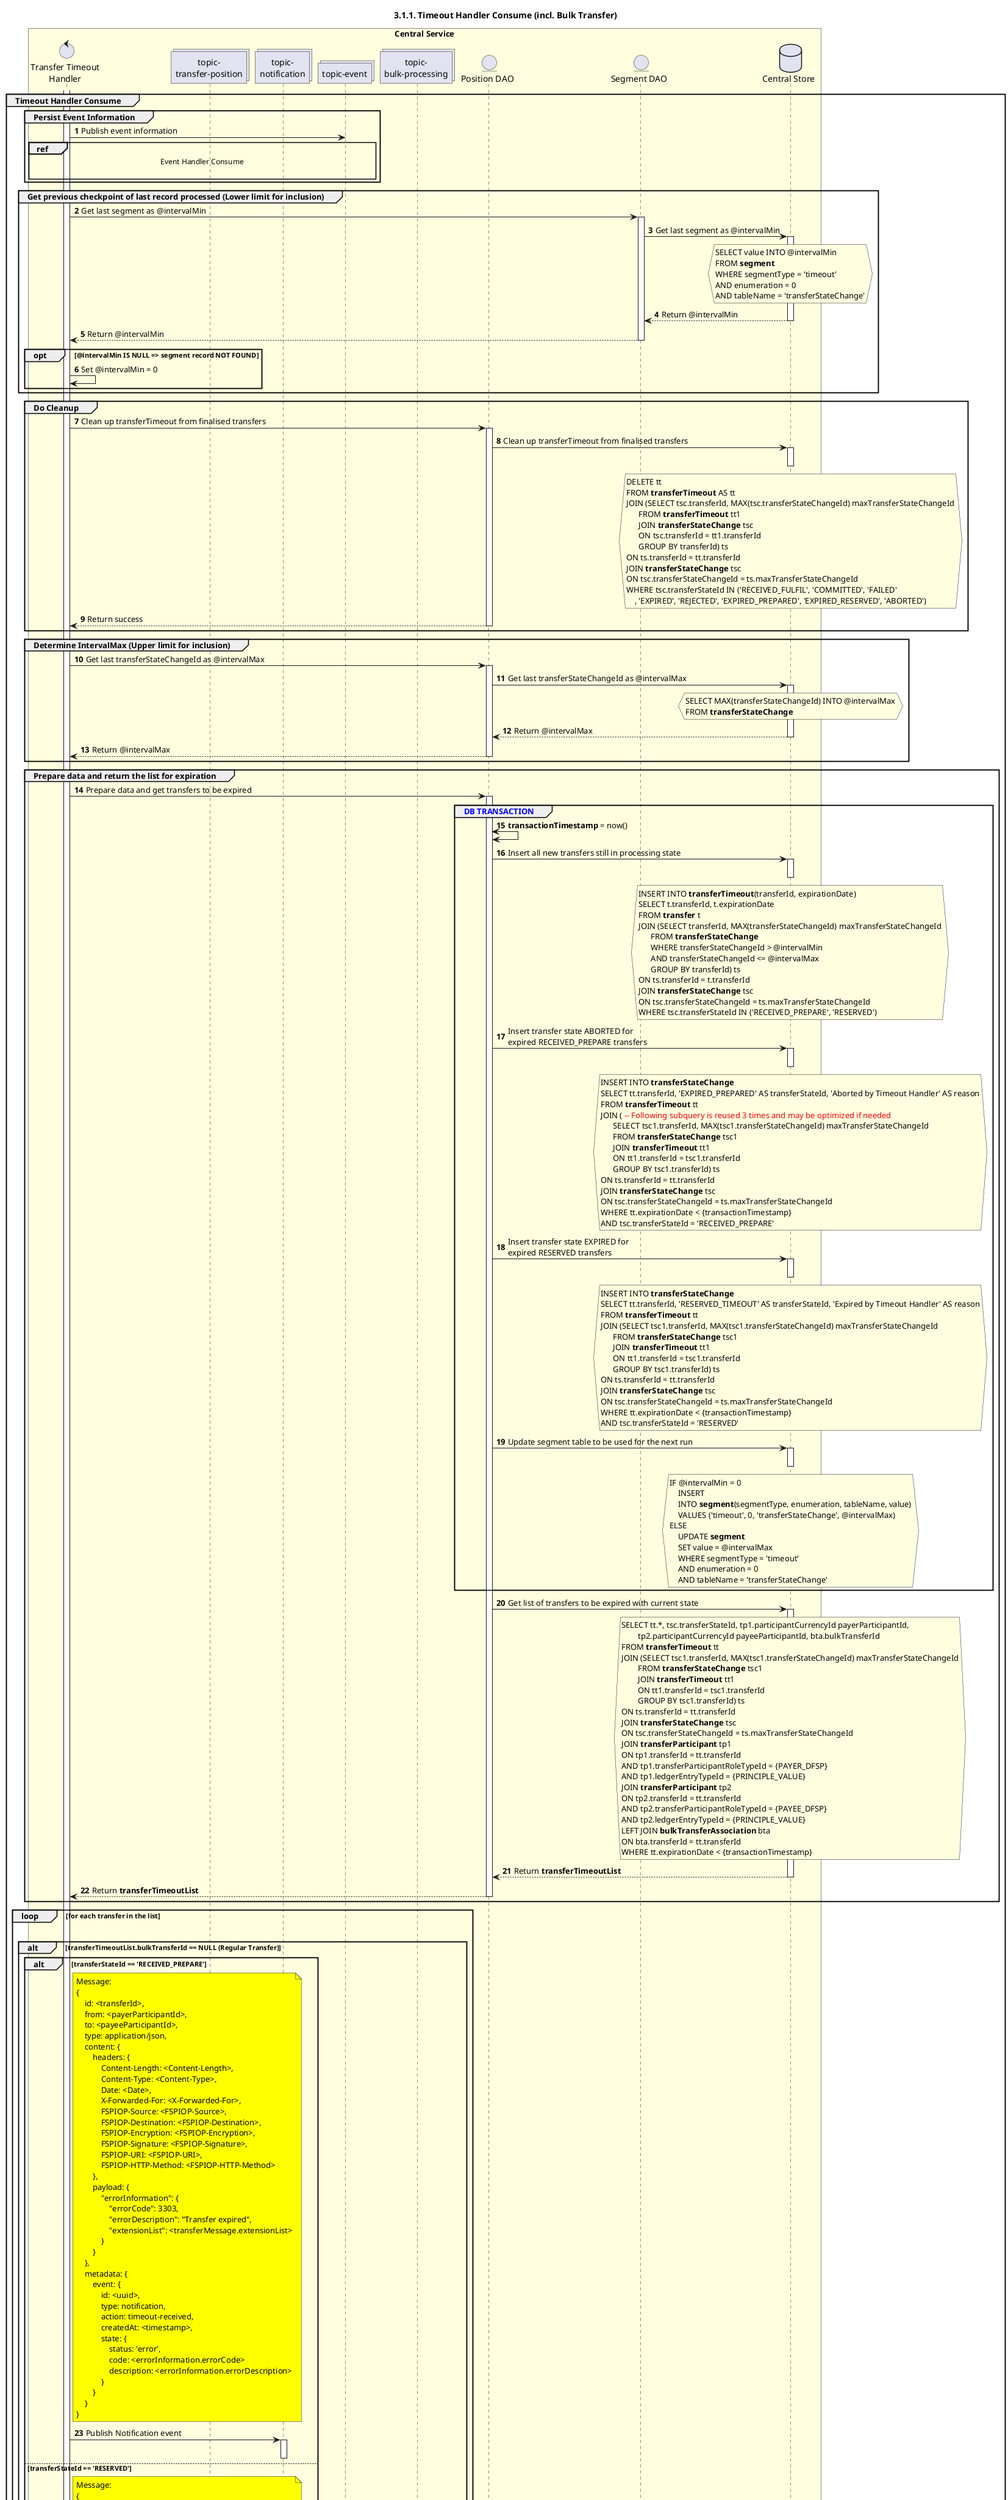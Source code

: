 /'*****
 License
 --------------
 Copyright © 2017 Bill & Melinda Gates Foundation
 The Mojaloop files are made available by the Bill & Melinda Gates Foundation under the Apache License, Version 2.0 (the "License") and you may not use these files except in compliance with the License. You may obtain a copy of the License at
 http://www.apache.org/licenses/LICENSE-2.0
 Unless required by applicable law or agreed to in writing, the Mojaloop files are distributed on an "AS IS" BASIS, WITHOUT WARRANTIES OR CONDITIONS OF ANY KIND, either express or implied. See the License for the specific language governing permissions and limitations under the License.
 Contributors
 --------------
 This is the official list of the Mojaloop project contributors for this file.
 Names of the original copyright holders (individuals or organizations)
 should be listed with a '*' in the first column. People who have
 contributed from an organization can be listed under the organization
 that actually holds the copyright for their contributions (see the
 Gates Foundation organization for an example). Those individuals should have
 their names indented and be marked with a '-'. Email address can be added
 optionally within square brackets <email>.
 * Gates Foundation
 - Name Surname <name.surname@gatesfoundation.com>

 * Georgi Georgiev <georgi.georgiev@modusbox.com>
 * Rajiv Mothilal <rajiv.mothilal@modusbox.com>
 --------------
 ******'/

@startuml
' declare title
title 3.1.1. Timeout Handler Consume (incl. Bulk Transfer)

autonumber

' Actor Keys:
'   boundary - APIs/Interfaces, etc
'   collections - Kafka Topics
'   control - Kafka Consumers
'   entity - Database Access Objects
'   database - Database Persistance Store

' declare actors
control "Transfer Timeout\nHandler" as TIMEOUT_HANDLER
collections "topic-\ntransfer-position" as TOPIC_TRANSFER_POSITION
collections "topic-\nnotification" as NOTIFICATIONS_TOPIC
collections "topic-event" as EVENT_TOPIC
collections "topic-\nbulk-processing" as BULK_PROCESSING_TOPIC
entity "Segment DAO" as SEGMENT_DAO
entity "Position DAO" as POS_DAO
database "Central Store" as DB

box "Central Service" #LightYellow
    participant TIMEOUT_HANDLER
    participant TOPIC_TRANSFER_POSITION
    participant NOTIFICATIONS_TOPIC
    participant EVENT_TOPIC
    participant BULK_PROCESSING_TOPIC
    participant POS_DAO
    participant SEGMENT_DAO
    participant DB
end box

' start flow

group Timeout Handler Consume
    activate TIMEOUT_HANDLER
    group Persist Event Information
        TIMEOUT_HANDLER -> EVENT_TOPIC: Publish event information
        ref over TIMEOUT_HANDLER, EVENT_TOPIC :  Event Handler Consume\n
    end

    group Get previous checkpoint of last record processed (Lower limit for inclusion)
        TIMEOUT_HANDLER -> SEGMENT_DAO: Get last segment as @intervalMin
        activate SEGMENT_DAO
        SEGMENT_DAO -> DB: Get last segment as @intervalMin
        hnote over DB #lightyellow
            SELECT value INTO @intervalMin
            FROM **segment**
            WHERE segmentType = 'timeout'
            AND enumeration = 0
            AND tableName = 'transferStateChange'
        end note
        activate DB
        DB --> SEGMENT_DAO: Return @intervalMin
        deactivate DB
        SEGMENT_DAO --> TIMEOUT_HANDLER: Return @intervalMin
        deactivate SEGMENT_DAO
        opt @intervalMin IS NULL => segment record NOT FOUND
            TIMEOUT_HANDLER->TIMEOUT_HANDLER: Set @intervalMin = 0
        end
    end

    group Do Cleanup
        TIMEOUT_HANDLER -> POS_DAO: Clean up transferTimeout from finalised transfers
        activate POS_DAO
        POS_DAO -> DB: Clean up transferTimeout from finalised transfers
        hnote over DB #lightyellow
            DELETE tt
            FROM **transferTimeout** AS tt
            JOIN (SELECT tsc.transferId, MAX(tsc.transferStateChangeId) maxTransferStateChangeId
                  FROM **transferTimeout** tt1
                  JOIN **transferStateChange** tsc
                  ON tsc.transferId = tt1.transferId
                  GROUP BY transferId) ts
            ON ts.transferId = tt.transferId
            JOIN **transferStateChange** tsc
            ON tsc.transferStateChangeId = ts.maxTransferStateChangeId
            WHERE tsc.transferStateId IN ('RECEIVED_FULFIL', 'COMMITTED', 'FAILED'
                , 'EXPIRED', 'REJECTED', 'EXPIRED_PREPARED', 'EXPIRED_RESERVED', 'ABORTED')
        end note
        activate DB
        deactivate DB
        POS_DAO --> TIMEOUT_HANDLER: Return success
        deactivate POS_DAO
    end

    group Determine IntervalMax (Upper limit for inclusion)
        TIMEOUT_HANDLER -> POS_DAO: Get last transferStateChangeId as @intervalMax
        activate POS_DAO
        POS_DAO -> DB: Get last transferStateChangeId as @intervalMax
        hnote over DB #lightyellow
            SELECT MAX(transferStateChangeId) INTO @intervalMax
            FROM **transferStateChange**
        end note
        activate DB
        DB --> POS_DAO: Return @intervalMax
        deactivate DB
        POS_DAO --> TIMEOUT_HANDLER: Return @intervalMax
        deactivate POS_DAO
    end

    
    group Prepare data and return the list for expiration
        TIMEOUT_HANDLER -> POS_DAO: Prepare data and get transfers to be expired
        activate POS_DAO
        group <color #blue>DB TRANSACTION</color>
            POS_DAO <-> POS_DAO: **transactionTimestamp** = now()
            POS_DAO -> DB: Insert all new transfers still in processing state
            hnote over DB #lightyellow
                INSERT INTO **transferTimeout**(transferId, expirationDate)
                SELECT t.transferId, t.expirationDate
                FROM **transfer** t
                JOIN (SELECT transferId, MAX(transferStateChangeId) maxTransferStateChangeId
                      FROM **transferStateChange**
                      WHERE transferStateChangeId > @intervalMin
                      AND transferStateChangeId <= @intervalMax
                      GROUP BY transferId) ts
                ON ts.transferId = t.transferId
                JOIN **transferStateChange** tsc
                ON tsc.transferStateChangeId = ts.maxTransferStateChangeId
                WHERE tsc.transferStateId IN ('RECEIVED_PREPARE', 'RESERVED')
            end note
            activate DB
            deactivate DB

            POS_DAO -> DB: Insert transfer state ABORTED for\nexpired RECEIVED_PREPARE transfers
            hnote over DB #lightyellow
                INSERT INTO **transferStateChange**
                SELECT tt.transferId, 'EXPIRED_PREPARED' AS transferStateId, 'Aborted by Timeout Handler' AS reason
                FROM **transferTimeout** tt
                JOIN ( <color #FF0000>-- Following subquery is reused 3 times and may be optimized if needed</color>
                      SELECT tsc1.transferId, MAX(tsc1.transferStateChangeId) maxTransferStateChangeId
                      FROM **transferStateChange** tsc1
                      JOIN **transferTimeout** tt1
                      ON tt1.transferId = tsc1.transferId
                      GROUP BY tsc1.transferId) ts
                ON ts.transferId = tt.transferId
                JOIN **transferStateChange** tsc
                ON tsc.transferStateChangeId = ts.maxTransferStateChangeId
                WHERE tt.expirationDate < {transactionTimestamp}
                AND tsc.transferStateId = 'RECEIVED_PREPARE'
            end note
            activate DB
            deactivate DB

            POS_DAO -> DB: Insert transfer state EXPIRED for\nexpired RESERVED transfers
            hnote over DB #lightyellow
                INSERT INTO **transferStateChange**
                SELECT tt.transferId, 'RESERVED_TIMEOUT' AS transferStateId, 'Expired by Timeout Handler' AS reason
                FROM **transferTimeout** tt
                JOIN (SELECT tsc1.transferId, MAX(tsc1.transferStateChangeId) maxTransferStateChangeId
                      FROM **transferStateChange** tsc1
                      JOIN **transferTimeout** tt1
                      ON tt1.transferId = tsc1.transferId
                      GROUP BY tsc1.transferId) ts
                ON ts.transferId = tt.transferId
                JOIN **transferStateChange** tsc
                ON tsc.transferStateChangeId = ts.maxTransferStateChangeId
                WHERE tt.expirationDate < {transactionTimestamp}
                AND tsc.transferStateId = 'RESERVED'
            end note
            activate DB
            deactivate DB

            POS_DAO -> DB: Update segment table to be used for the next run
            hnote over DB #lightyellow
                IF @intervalMin = 0
                    INSERT
                    INTO **segment**(segmentType, enumeration, tableName, value)
                    VALUES ('timeout', 0, 'transferStateChange', @intervalMax)
                ELSE
                    UPDATE **segment**
                    SET value = @intervalMax
                    WHERE segmentType = 'timeout'
                    AND enumeration = 0
                    AND tableName = 'transferStateChange'
            end note
            activate DB
            deactivate DB
        end

        POS_DAO -> DB: Get list of transfers to be expired with current state
        hnote over DB #lightyellow
            SELECT tt.*, tsc.transferStateId, tp1.participantCurrencyId payerParticipantId, 
                    tp2.participantCurrencyId payeeParticipantId, bta.bulkTransferId
            FROM **transferTimeout** tt
            JOIN (SELECT tsc1.transferId, MAX(tsc1.transferStateChangeId) maxTransferStateChangeId
                    FROM **transferStateChange** tsc1
                    JOIN **transferTimeout** tt1
                    ON tt1.transferId = tsc1.transferId
                    GROUP BY tsc1.transferId) ts
            ON ts.transferId = tt.transferId
            JOIN **transferStateChange** tsc
            ON tsc.transferStateChangeId = ts.maxTransferStateChangeId
            JOIN **transferParticipant** tp1
            ON tp1.transferId = tt.transferId
            AND tp1.transferParticipantRoleTypeId = {PAYER_DFSP}
            AND tp1.ledgerEntryTypeId = {PRINCIPLE_VALUE}
            JOIN **transferParticipant** tp2
            ON tp2.transferId = tt.transferId
            AND tp2.transferParticipantRoleTypeId = {PAYEE_DFSP}
            AND tp2.ledgerEntryTypeId = {PRINCIPLE_VALUE}
            LEFT JOIN **bulkTransferAssociation** bta
            ON bta.transferId = tt.transferId
            WHERE tt.expirationDate < {transactionTimestamp}
        end note
        activate DB
        POS_DAO <-- DB: Return **transferTimeoutList**
        deactivate DB
        POS_DAO --> TIMEOUT_HANDLER: Return **transferTimeoutList**
        deactivate POS_DAO
    end

    loop for each transfer in the list
        |||
        alt transferTimeoutList.bulkTransferId == NULL (Regular Transfer)
            alt transferStateId == 'RECEIVED_PREPARE'
                note right of TIMEOUT_HANDLER #yellow
                    Message:
                    {
                        id: <transferId>,
                        from: <payerParticipantId>,
                        to: <payeeParticipantId>,
                        type: application/json,
                        content: {
                            headers: {
                                Content-Length: <Content-Length>,
                                Content-Type: <Content-Type>,
                                Date: <Date>,
                                X-Forwarded-For: <X-Forwarded-For>,
                                FSPIOP-Source: <FSPIOP-Source>,
                                FSPIOP-Destination: <FSPIOP-Destination>,
                                FSPIOP-Encryption: <FSPIOP-Encryption>,
                                FSPIOP-Signature: <FSPIOP-Signature>,
                                FSPIOP-URI: <FSPIOP-URI>,
                                FSPIOP-HTTP-Method: <FSPIOP-HTTP-Method>
                            },
                            payload: {
                                "errorInformation": {
                                    "errorCode": 3303,
                                    "errorDescription": "Transfer expired",
                                    "extensionList": <transferMessage.extensionList>
                                }
                            }
                        },
                        metadata: {
                            event: {
                                id: <uuid>,
                                type: notification,
                                action: timeout-received,
                                createdAt: <timestamp>,
                                state: {
                                    status: 'error',
                                    code: <errorInformation.errorCode>
                                    description: <errorInformation.errorDescription>
                                }
                            }
                        }
                    }
                end note
                TIMEOUT_HANDLER -> NOTIFICATIONS_TOPIC: Publish Notification event
                activate NOTIFICATIONS_TOPIC
                deactivate NOTIFICATIONS_TOPIC
            else transferStateId == 'RESERVED'
                note right of TIMEOUT_HANDLER #yellow
                    Message:
                    {
                        id: <transferId>,
                        from: <payerParticipantId>,
                        to: <payeeParticipantId>,
                        type: application/json,
                        content: {
                            headers: {
                                Content-Length: <Content-Length>,
                                Content-Type: <Content-Type>,
                                Date: <Date>,
                                X-Forwarded-For: <X-Forwarded-For>,
                                FSPIOP-Source: <FSPIOP-Source>,
                                FSPIOP-Destination: <FSPIOP-Destination>,
                                FSPIOP-Encryption: <FSPIOP-Encryption>,
                                FSPIOP-Signature: <FSPIOP-Signature>,
                                FSPIOP-URI: <FSPIOP-URI>,
                                FSPIOP-HTTP-Method: <FSPIOP-HTTP-Method>
                            },
                            payload: {
                                "errorInformation": {
                                    "errorCode": 3303,
                                    "errorDescription": "Transfer expired",
                                    "extensionList": <transferMessage.extensionList>
                                }
                            }
                        },
                        metadata: {
                            event: {
                                id: <uuid>,
                                type: position,
                                action: timeout-reserved,
                                createdAt: <timestamp>,
                                state: {
                                    status: 'error',
                                    code: <errorInformation.errorCode>
                                    description: <errorInformation.errorDescription>
                                }
                            }
                        }
                    }
                end note
                TIMEOUT_HANDLER -> TOPIC_TRANSFER_POSITION: Route & Publish Position event
                activate TOPIC_TRANSFER_POSITION
                deactivate TOPIC_TRANSFER_POSITION
            end
        else Individual Transfer from a Bulk
            alt transferStateId == 'RECEIVED_PREPARE'
                note right of TIMEOUT_HANDLER #yellow
                    Message:
                    {
                        <color #red>id</color>: <transferTimeoutList.bulkTransferId>,
                        <color #red>transferId</color>: <transferTimeoutList.transferId>,
                        from: <payerParticipantId>,
                        to: <payeeParticipantId>,
                        type: application/json,
                        content: {
                            headers: <bulkTransferHeaders>,
                            payload: {
                                "errorInformation": {
                                    "errorCode": 3303,
                                    "errorDescription": "Transfer expired",
                                    "extensionList": <transferMessage.extensionList>
                                }
                            }
                        },
                        metadata: {
                            event: {
                                id: <uuid>,
                                type: bulk-processing,
                                action: bulk-timeout-received,
                                createdAt: <timestamp>,
                                state: {
                                    status: 'error',
                                    code: <errorInformation.errorCode>
                                    description: <errorInformation.errorDescription>
                                }
                            }
                        }
                    }
                end note
                TIMEOUT_HANDLER -> BULK_PROCESSING_TOPIC: Publish to Bulk Processing topic
                activate BULK_PROCESSING_TOPIC
                deactivate BULK_PROCESSING_TOPIC
            else transferStateId == 'RESERVED'
                note right of TIMEOUT_HANDLER #yellow
                    Message:
                    {
                        <color #red>id</color>: <transferTimeoutList.bulkTransferId>,
                        <color #red>transferId</color>: <transferTimeoutList.transferId>,
                        from: <payerParticipantId>,
                        to: <payeeParticipantId>,
                        type: application/json,
                        content: {
                            headers: <bulkTransferHeaders>,,
                            payload: {
                                "errorInformation": {
                                    "errorCode": 3303,
                                    "errorDescription": "Transfer expired",
                                    "extensionList": <transferMessage.extensionList>
                                }
                            }
                        },
                        metadata: {
                            event: {
                                id: <uuid>,
                                type: position,
                                action: bulk-timeout-reserved,
                                createdAt: <timestamp>,
                                state: {
                                    status: 'error',
                                    code: <errorInformation.errorCode>
                                    description: <errorInformation.errorDescription>
                                }
                            }
                        }
                    }
                end note
                TIMEOUT_HANDLER -> TOPIC_TRANSFER_POSITION: Route & Publish Position event
                activate TOPIC_TRANSFER_POSITION
                deactivate TOPIC_TRANSFER_POSITION
            end
        end
    end

    deactivate TIMEOUT_HANDLER
end
@enduml
